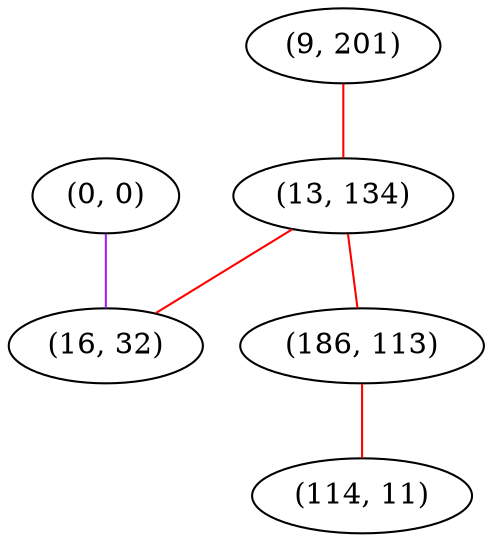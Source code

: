 graph "" {
"(0, 0)";
"(9, 201)";
"(13, 134)";
"(16, 32)";
"(186, 113)";
"(114, 11)";
"(0, 0)" -- "(16, 32)"  [color=purple, key=0, weight=4];
"(9, 201)" -- "(13, 134)"  [color=red, key=0, weight=1];
"(13, 134)" -- "(16, 32)"  [color=red, key=0, weight=1];
"(13, 134)" -- "(186, 113)"  [color=red, key=0, weight=1];
"(186, 113)" -- "(114, 11)"  [color=red, key=0, weight=1];
}
